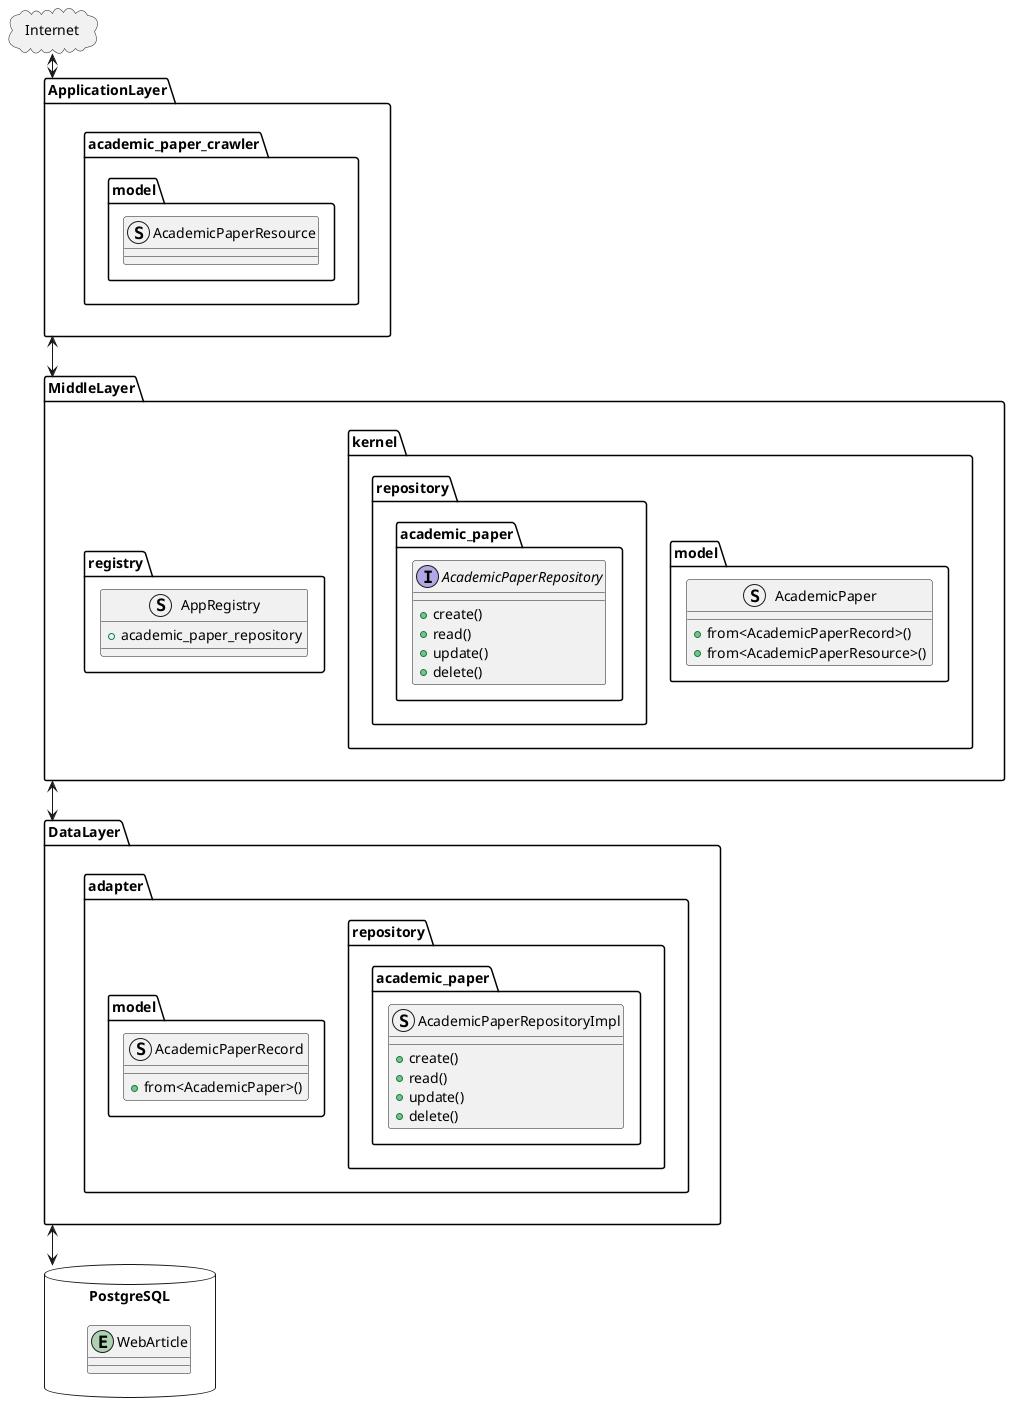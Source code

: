 @startuml class_diagram_academic_paper_crawler

package Internet <<Cloud>> {
}

package ApplicationLayer as AL {
    package academic_paper_crawler {
        package model {
            struct AcademicPaperResource {
            }
        }
    }
}

package MiddleLayer as ML {

    package kernel {
        package model {
            struct AcademicPaper {
                +from<AcademicPaperRecord>()
                +from<AcademicPaperResource>()
            }
        }
        package repository {
            package academic_paper {
                interface AcademicPaperRepository {
                    +create()
                    +read()
                    +update()
                    +delete()
                }
            }
        }
    }
    package registry {
        struct AppRegistry {
            +academic_paper_repository
        }
    }
}

package DataLayer as DL {
    package adapter {
       package repository {
            package academic_paper {
                struct AcademicPaperRepositoryImpl {
                    +create()
                    +read()
                    +update()
                    +delete()
                }
            }
        }
        package model {
            struct AcademicPaperRecord {
                +from<AcademicPaper>()
            }
        }
    }
}

database PostgreSQL {
    entity WebArticle
}

'Data Flow
Internet <--> AL
AL <--> ML
ML <--> DL
DL <--> PostgreSQL


@enduml